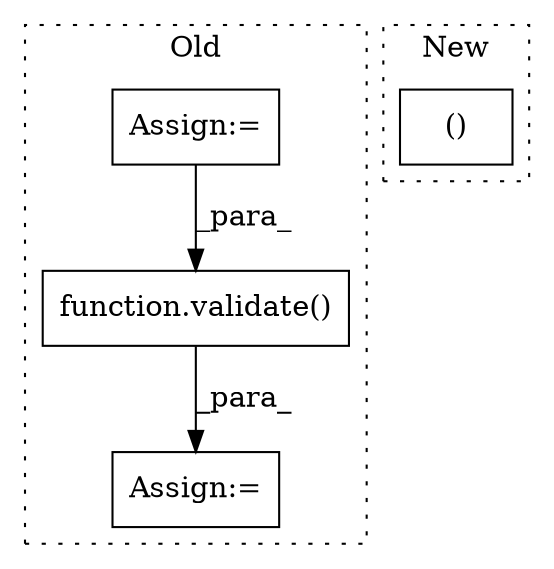 digraph G {
subgraph cluster0 {
1 [label="function.validate()" a="75" s="7341,7379" l="9,1" shape="box"];
3 [label="Assign:=" a="68" s="7338" l="3" shape="box"];
4 [label="Assign:=" a="68" s="2167" l="3" shape="box"];
label = "Old";
style="dotted";
}
subgraph cluster1 {
2 [label="()" a="54" s="2062" l="62" shape="box"];
label = "New";
style="dotted";
}
1 -> 3 [label="_para_"];
4 -> 1 [label="_para_"];
}